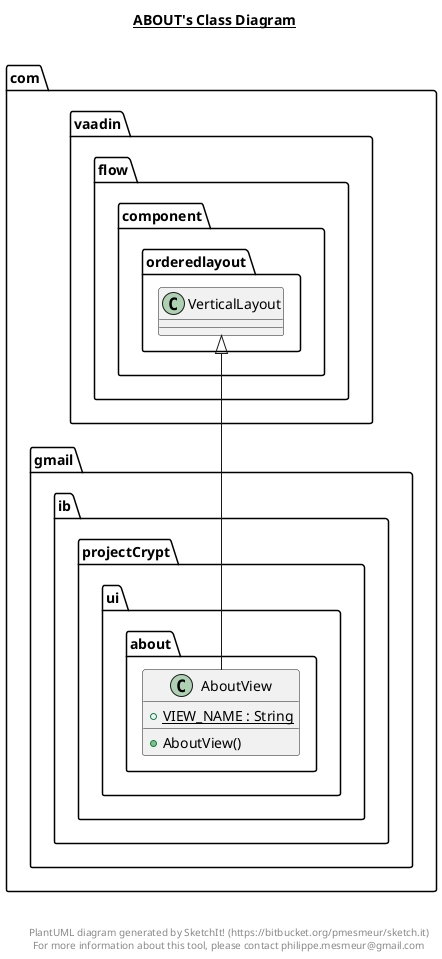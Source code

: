 @startuml

title __ABOUT's Class Diagram__\n

  namespace com.gmail.ib.projectCrypt {
    namespace ui {
      namespace about {
        class com.gmail.ib.projectCrypt.ui.about.AboutView {
            {static} + VIEW_NAME : String
            + AboutView()
        }
      }
    }
  }
  

  com.gmail.ib.projectCrypt.ui.about.AboutView -up-|> com.vaadin.flow.component.orderedlayout.VerticalLayout


right footer


PlantUML diagram generated by SketchIt! (https://bitbucket.org/pmesmeur/sketch.it)
For more information about this tool, please contact philippe.mesmeur@gmail.com
endfooter

@enduml
